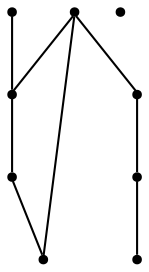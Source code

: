 graph {
  node [shape=point,comment="{\"directed\":false,\"doi\":\"10.4230/LIPIcs.GD.2024.12\",\"figure\":\"11 (3)\"}"]

  v0 [pos="1131.945111194994,2757.840022630906"]
  v1 [pos="1006.9106417952135,2757.840022630906"]
  v2 [pos="965.2324959279205,2757.840022630906"]
  v3 [pos="798.5199124587485,2757.8400226309063"]
  v4 [pos="756.8417665914557,2757.840022630906"]
  v5 [pos="631.8073289895767,2757.840022630906"]
  v6 [pos="1048.5887876625063,2757.840022630906"]
  v7 [pos="881.8762041933345,2757.840022630906"]
  v8 [pos="715.1636207241627,2757.840022630906"]

  v0 -- v5 [id="-1",pos="1131.945111194994,2757.840022630906 1131.9450158012887,2791.174543187869 1106.938128280913,2803.67498839673 1080.543453133712,2811.3127929725865 1054.1444534718644,2818.954666703785 1026.3618635062312,2821.7298306466373 993.0193468123969,2823.1214817734053 959.6768301185624,2824.5090637448316 920.7743866965269,2824.5090637448316 881.8762041933345,2824.5090637448316 842.9780216901421,2824.5090637448316 804.0755782681066,2824.5090637448316 770.7330615742721,2823.1214817734053 737.3905448804378,2821.7298306466373 709.6079549148046,2818.954666703785 683.208955252957,2811.3127929725865 656.8142165099525,2803.67498839673 631.8073289895767,2791.174543187869 631.8073289895767,2757.840022630906"]
  v1 -- v4 [id="-5",pos="1006.9106417952135,2757.840022630906 1006.9106417952133,2782.840913048628 998.5750126217548,2791.174543187869 984.6837176389382,2796.7289402289152 970.7881617372784,2802.2874064253033 951.3412009451039,2805.0625703681562 933.2778304567147,2806.454221494924 915.2187208871688,2807.84180346635 898.5474625402517,2807.84180346635 879.0962408292339,2807.84180346635 859.6492800370594,2807.84180346635 837.4180949619409,2807.84180346635 819.3589853923951,2806.454221494924 801.2998758228492,2805.0625703681562 787.4043199211894,2802.2874064253033 776.2929883024734,2796.7289402289152 765.1773957649142,2791.174543187869 756.8417665914557,2782.840913048628 756.8417665914557,2757.840022630906"]
  v6 -- v0 [id="-7",pos="1048.5887876625063,2757.840022630906 1131.945111194994,2757.840022630906 1131.945111194994,2757.840022630906 1131.945111194994,2757.840022630906"]
  v4 -- v3 [id="-8",pos="756.8417665914557,2757.840022630906 798.5199124587485,2757.8400226309063 798.5199124587485,2757.8400226309063 798.5199124587485,2757.8400226309063"]
  v8 -- v4 [id="-9",pos="715.1636207241627,2757.840022630906 756.8417665914557,2757.840022630906 756.8417665914557,2757.840022630906 756.8417665914557,2757.840022630906"]
  v1 -- v6 [id="-10",pos="1006.9106417952135,2757.840022630906 1048.5887876625063,2757.840022630906 1048.5887876625063,2757.840022630906 1048.5887876625063,2757.840022630906"]
  v3 -- v2 [id="-12",pos="798.5199124587485,2757.8400226309063 798.5199124587485,2774.5072829093874 806.8555416322072,2782.840913048628 813.803319583037,2787.0077281182485 820.7468366150238,2791.174543187869 826.3067633432249,2791.174543187869 837.4180949619409,2791.174543187869 848.5336874995002,2791.174543187869 865.2049458464173,2791.174543187869 881.8762041933345,2791.174543187869 898.5474625402517,2791.174543187869 915.2187208871688,2791.174543187869 926.3343134247281,2791.174543187869 937.4456450434441,2791.174543187869 943.0055717716452,2791.174543187869 949.949088803632,2787.0077281182485 956.8968667544618,2782.840913048628 965.2324959279205,2774.5072829093874 965.2324959279205,2757.840022630906"]
  v2 -- v1 [id="-16",pos="965.2324959279205,2757.840022630906 1006.9106417952135,2757.840022630906 1006.9106417952135,2757.840022630906 1006.9106417952135,2757.840022630906"]
}